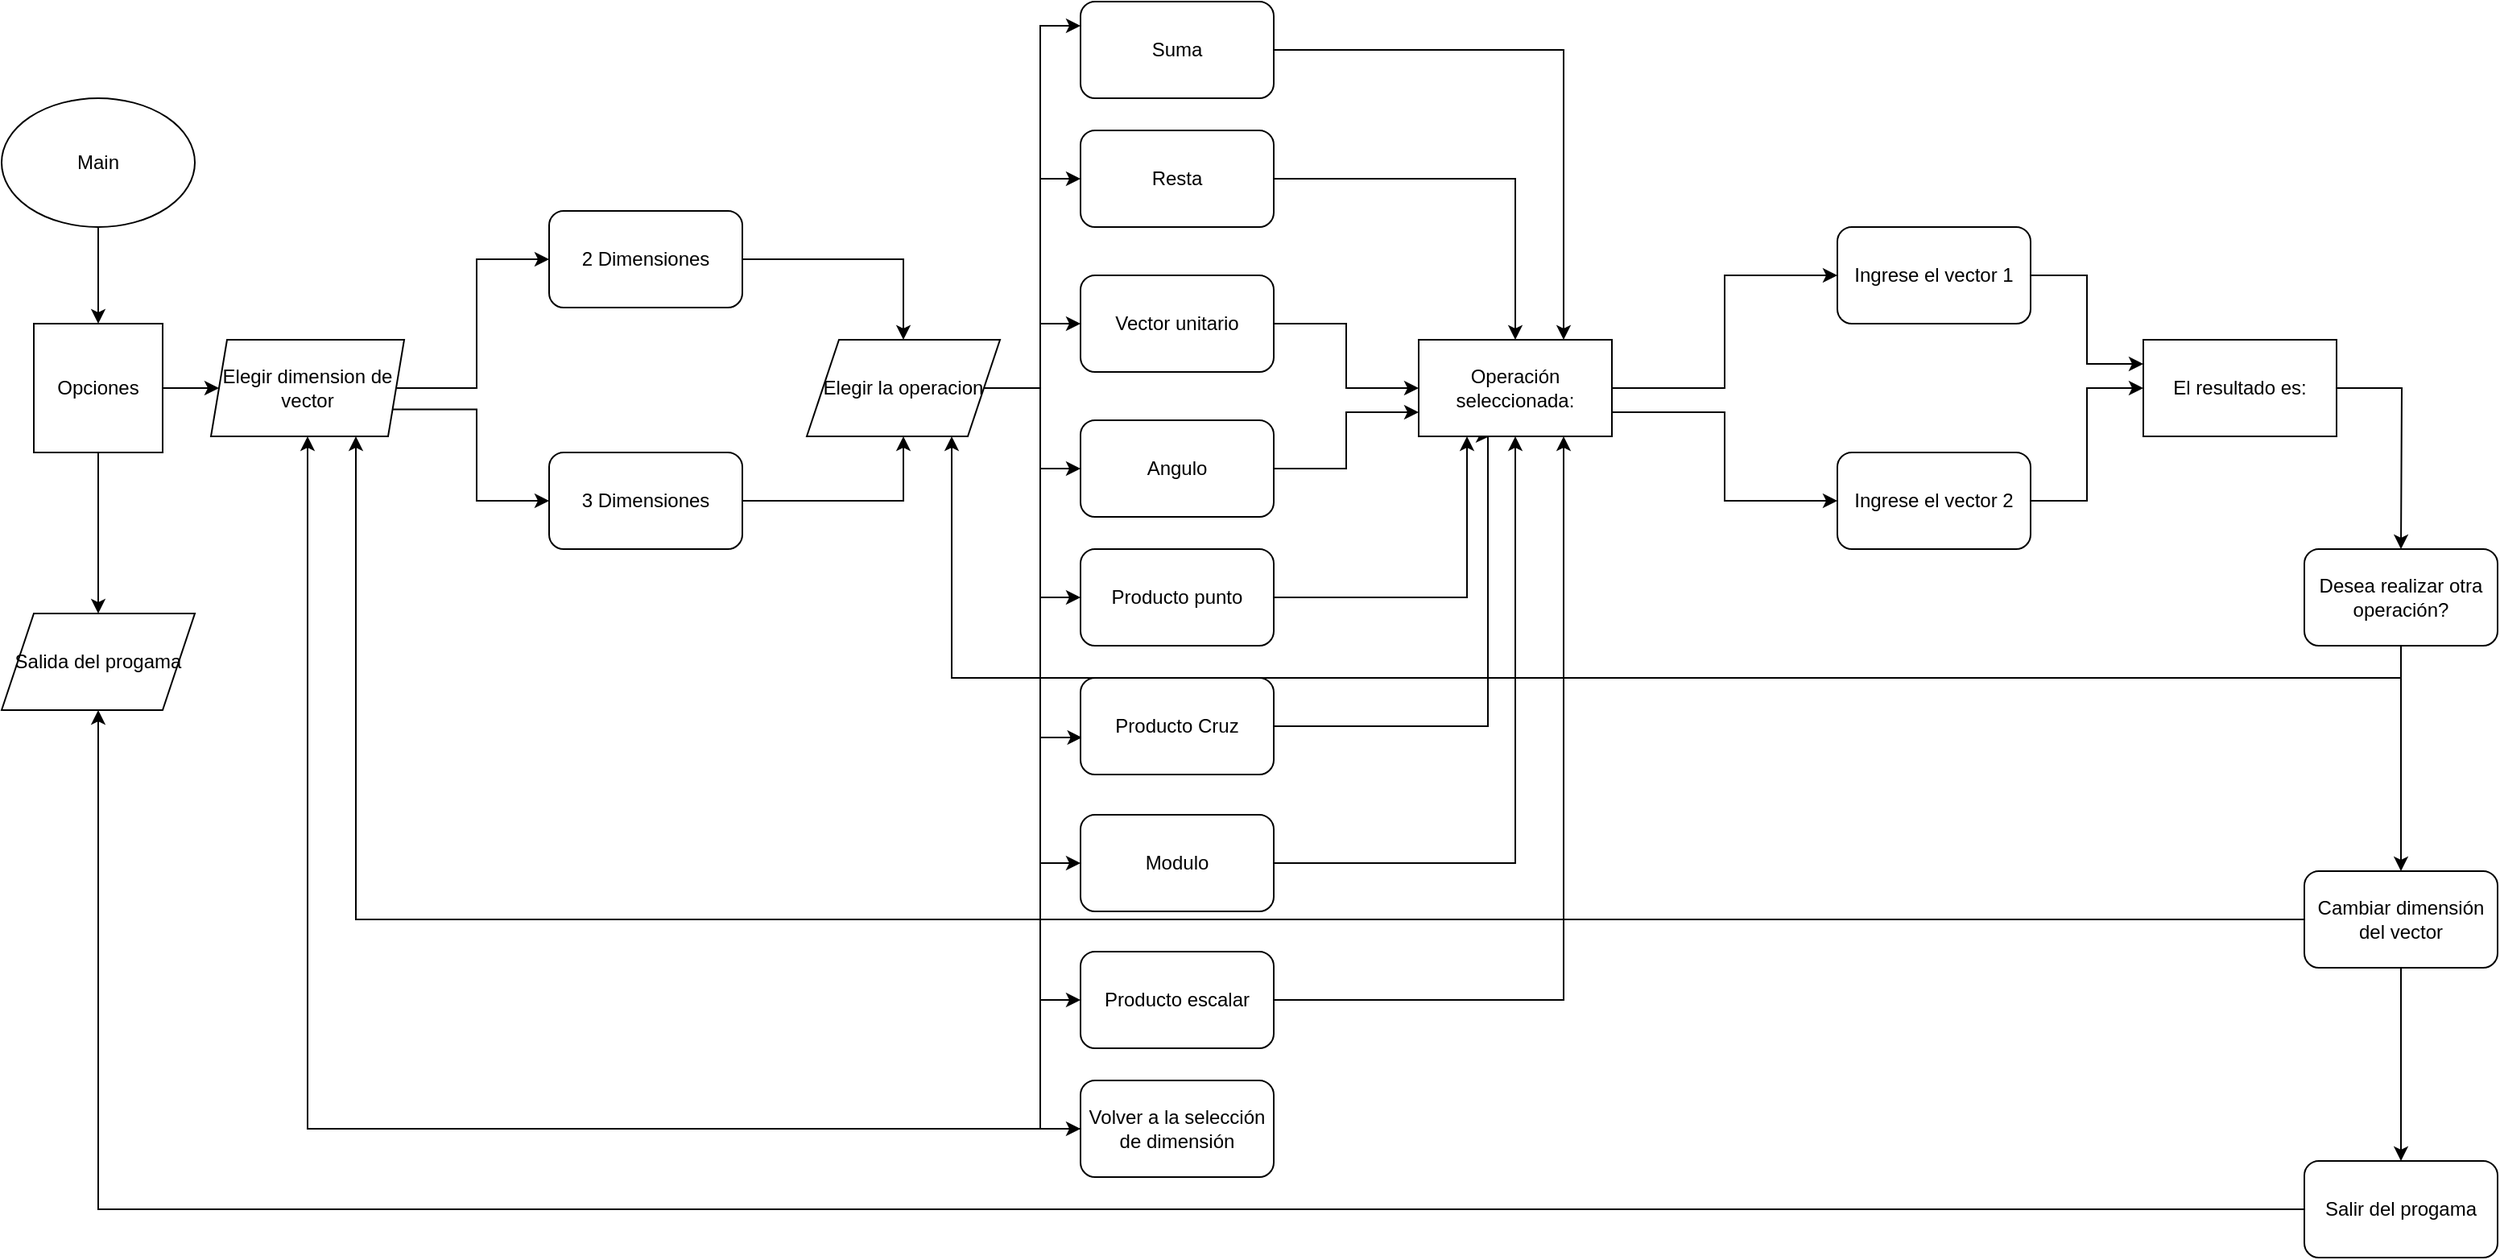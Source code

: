 <mxfile version="20.4.0" type="device" pages="2"><diagram id="z46qVbTqmk4FGrl7Hj8W" name="Página-1"><mxGraphModel dx="2595" dy="1463" grid="1" gridSize="10" guides="1" tooltips="1" connect="1" arrows="1" fold="1" page="1" pageScale="1" pageWidth="1600" pageHeight="900" background="none" math="0" shadow="0"><root><mxCell id="0"/><mxCell id="1" parent="0"/><mxCell id="XNPdj5AVDO4fs1qgY6Q1-5" style="edgeStyle=orthogonalEdgeStyle;rounded=0;orthogonalLoop=1;jettySize=auto;html=1;entryX=0.5;entryY=0;entryDx=0;entryDy=0;" edge="1" parent="1" source="XNPdj5AVDO4fs1qgY6Q1-1" target="XNPdj5AVDO4fs1qgY6Q1-2"><mxGeometry relative="1" as="geometry"/></mxCell><mxCell id="XNPdj5AVDO4fs1qgY6Q1-1" value="Main" style="ellipse;whiteSpace=wrap;html=1;" vertex="1" parent="1"><mxGeometry y="80" width="120" height="80" as="geometry"/></mxCell><mxCell id="XNPdj5AVDO4fs1qgY6Q1-4" style="edgeStyle=orthogonalEdgeStyle;rounded=0;orthogonalLoop=1;jettySize=auto;html=1;entryX=0.5;entryY=0;entryDx=0;entryDy=0;" edge="1" parent="1" source="XNPdj5AVDO4fs1qgY6Q1-2" target="XNPdj5AVDO4fs1qgY6Q1-3"><mxGeometry relative="1" as="geometry"/></mxCell><mxCell id="XNPdj5AVDO4fs1qgY6Q1-9" value="" style="edgeStyle=orthogonalEdgeStyle;rounded=0;orthogonalLoop=1;jettySize=auto;html=1;" edge="1" parent="1" source="XNPdj5AVDO4fs1qgY6Q1-2" target="XNPdj5AVDO4fs1qgY6Q1-6"><mxGeometry relative="1" as="geometry"/></mxCell><mxCell id="XNPdj5AVDO4fs1qgY6Q1-2" value="Opciones" style="whiteSpace=wrap;html=1;aspect=fixed;" vertex="1" parent="1"><mxGeometry x="20" y="220" width="80" height="80" as="geometry"/></mxCell><mxCell id="XNPdj5AVDO4fs1qgY6Q1-3" value="Salida del progama" style="shape=parallelogram;perimeter=parallelogramPerimeter;whiteSpace=wrap;html=1;fixedSize=1;" vertex="1" parent="1"><mxGeometry y="400" width="120" height="60" as="geometry"/></mxCell><mxCell id="XNPdj5AVDO4fs1qgY6Q1-15" style="edgeStyle=orthogonalEdgeStyle;rounded=0;orthogonalLoop=1;jettySize=auto;html=1;exitX=1;exitY=0.5;exitDx=0;exitDy=0;entryX=0;entryY=0.5;entryDx=0;entryDy=0;" edge="1" parent="1" source="XNPdj5AVDO4fs1qgY6Q1-6" target="XNPdj5AVDO4fs1qgY6Q1-12"><mxGeometry relative="1" as="geometry"/></mxCell><mxCell id="XNPdj5AVDO4fs1qgY6Q1-18" style="edgeStyle=orthogonalEdgeStyle;rounded=0;orthogonalLoop=1;jettySize=auto;html=1;exitX=1;exitY=0.75;exitDx=0;exitDy=0;entryX=0;entryY=0.5;entryDx=0;entryDy=0;" edge="1" parent="1" source="XNPdj5AVDO4fs1qgY6Q1-6" target="XNPdj5AVDO4fs1qgY6Q1-13"><mxGeometry relative="1" as="geometry"/></mxCell><mxCell id="XNPdj5AVDO4fs1qgY6Q1-6" value="Elegir dimension de vector" style="shape=parallelogram;perimeter=parallelogramPerimeter;whiteSpace=wrap;html=1;fixedSize=1;size=10;" vertex="1" parent="1"><mxGeometry x="130" y="230" width="120" height="60" as="geometry"/></mxCell><mxCell id="XNPdj5AVDO4fs1qgY6Q1-21" style="edgeStyle=orthogonalEdgeStyle;rounded=0;orthogonalLoop=1;jettySize=auto;html=1;" edge="1" parent="1" source="XNPdj5AVDO4fs1qgY6Q1-12" target="XNPdj5AVDO4fs1qgY6Q1-19"><mxGeometry relative="1" as="geometry"/></mxCell><mxCell id="XNPdj5AVDO4fs1qgY6Q1-12" value="2 Dimensiones" style="rounded=1;whiteSpace=wrap;html=1;" vertex="1" parent="1"><mxGeometry x="340" y="150" width="120" height="60" as="geometry"/></mxCell><mxCell id="XNPdj5AVDO4fs1qgY6Q1-22" style="edgeStyle=orthogonalEdgeStyle;rounded=0;orthogonalLoop=1;jettySize=auto;html=1;exitX=1;exitY=0.5;exitDx=0;exitDy=0;" edge="1" parent="1" source="XNPdj5AVDO4fs1qgY6Q1-13" target="XNPdj5AVDO4fs1qgY6Q1-19"><mxGeometry relative="1" as="geometry"/></mxCell><mxCell id="XNPdj5AVDO4fs1qgY6Q1-13" value="3 Dimensiones" style="rounded=1;whiteSpace=wrap;html=1;" vertex="1" parent="1"><mxGeometry x="340" y="300" width="120" height="60" as="geometry"/></mxCell><mxCell id="XNPdj5AVDO4fs1qgY6Q1-34" style="edgeStyle=orthogonalEdgeStyle;rounded=0;orthogonalLoop=1;jettySize=auto;html=1;entryX=0;entryY=0.25;entryDx=0;entryDy=0;" edge="1" parent="1" source="XNPdj5AVDO4fs1qgY6Q1-19" target="XNPdj5AVDO4fs1qgY6Q1-23"><mxGeometry relative="1" as="geometry"/></mxCell><mxCell id="XNPdj5AVDO4fs1qgY6Q1-35" style="edgeStyle=orthogonalEdgeStyle;rounded=0;orthogonalLoop=1;jettySize=auto;html=1;entryX=0;entryY=0.5;entryDx=0;entryDy=0;" edge="1" parent="1" source="XNPdj5AVDO4fs1qgY6Q1-19" target="XNPdj5AVDO4fs1qgY6Q1-24"><mxGeometry relative="1" as="geometry"/></mxCell><mxCell id="XNPdj5AVDO4fs1qgY6Q1-36" style="edgeStyle=orthogonalEdgeStyle;rounded=0;orthogonalLoop=1;jettySize=auto;html=1;" edge="1" parent="1" source="XNPdj5AVDO4fs1qgY6Q1-19" target="XNPdj5AVDO4fs1qgY6Q1-25"><mxGeometry relative="1" as="geometry"/></mxCell><mxCell id="XNPdj5AVDO4fs1qgY6Q1-37" style="edgeStyle=orthogonalEdgeStyle;rounded=0;orthogonalLoop=1;jettySize=auto;html=1;entryX=0;entryY=0.5;entryDx=0;entryDy=0;" edge="1" parent="1" source="XNPdj5AVDO4fs1qgY6Q1-19" target="XNPdj5AVDO4fs1qgY6Q1-26"><mxGeometry relative="1" as="geometry"/></mxCell><mxCell id="XNPdj5AVDO4fs1qgY6Q1-38" style="edgeStyle=orthogonalEdgeStyle;rounded=0;orthogonalLoop=1;jettySize=auto;html=1;entryX=0;entryY=0.5;entryDx=0;entryDy=0;" edge="1" parent="1" source="XNPdj5AVDO4fs1qgY6Q1-19" target="XNPdj5AVDO4fs1qgY6Q1-27"><mxGeometry relative="1" as="geometry"/></mxCell><mxCell id="XNPdj5AVDO4fs1qgY6Q1-39" style="edgeStyle=orthogonalEdgeStyle;rounded=0;orthogonalLoop=1;jettySize=auto;html=1;entryX=0.007;entryY=0.617;entryDx=0;entryDy=0;entryPerimeter=0;" edge="1" parent="1" source="XNPdj5AVDO4fs1qgY6Q1-19" target="XNPdj5AVDO4fs1qgY6Q1-28"><mxGeometry relative="1" as="geometry"/></mxCell><mxCell id="XNPdj5AVDO4fs1qgY6Q1-40" style="edgeStyle=orthogonalEdgeStyle;rounded=0;orthogonalLoop=1;jettySize=auto;html=1;entryX=0;entryY=0.5;entryDx=0;entryDy=0;" edge="1" parent="1" source="XNPdj5AVDO4fs1qgY6Q1-19" target="XNPdj5AVDO4fs1qgY6Q1-29"><mxGeometry relative="1" as="geometry"/></mxCell><mxCell id="XNPdj5AVDO4fs1qgY6Q1-41" style="edgeStyle=orthogonalEdgeStyle;rounded=0;orthogonalLoop=1;jettySize=auto;html=1;entryX=0;entryY=0.5;entryDx=0;entryDy=0;" edge="1" parent="1" source="XNPdj5AVDO4fs1qgY6Q1-19" target="XNPdj5AVDO4fs1qgY6Q1-30"><mxGeometry relative="1" as="geometry"/></mxCell><mxCell id="XNPdj5AVDO4fs1qgY6Q1-42" style="edgeStyle=orthogonalEdgeStyle;rounded=0;orthogonalLoop=1;jettySize=auto;html=1;entryX=0;entryY=0.5;entryDx=0;entryDy=0;" edge="1" parent="1" source="XNPdj5AVDO4fs1qgY6Q1-19" target="XNPdj5AVDO4fs1qgY6Q1-31"><mxGeometry relative="1" as="geometry"/></mxCell><mxCell id="XNPdj5AVDO4fs1qgY6Q1-19" value="Elegir la operacion" style="shape=parallelogram;perimeter=parallelogramPerimeter;whiteSpace=wrap;html=1;fixedSize=1;" vertex="1" parent="1"><mxGeometry x="500" y="230" width="120" height="60" as="geometry"/></mxCell><mxCell id="jjmZjCHJbBwbndmwfa4u-12" style="edgeStyle=orthogonalEdgeStyle;rounded=0;orthogonalLoop=1;jettySize=auto;html=1;entryX=0.75;entryY=0;entryDx=0;entryDy=0;" edge="1" parent="1" source="XNPdj5AVDO4fs1qgY6Q1-23" target="jjmZjCHJbBwbndmwfa4u-1"><mxGeometry relative="1" as="geometry"/></mxCell><mxCell id="XNPdj5AVDO4fs1qgY6Q1-23" value="Suma" style="rounded=1;whiteSpace=wrap;html=1;" vertex="1" parent="1"><mxGeometry x="670" y="20" width="120" height="60" as="geometry"/></mxCell><mxCell id="jjmZjCHJbBwbndmwfa4u-11" style="edgeStyle=orthogonalEdgeStyle;rounded=0;orthogonalLoop=1;jettySize=auto;html=1;entryX=0.5;entryY=0;entryDx=0;entryDy=0;" edge="1" parent="1" source="XNPdj5AVDO4fs1qgY6Q1-24" target="jjmZjCHJbBwbndmwfa4u-1"><mxGeometry relative="1" as="geometry"/></mxCell><mxCell id="XNPdj5AVDO4fs1qgY6Q1-24" value="Resta" style="rounded=1;whiteSpace=wrap;html=1;" vertex="1" parent="1"><mxGeometry x="670" y="100" width="120" height="60" as="geometry"/></mxCell><mxCell id="jjmZjCHJbBwbndmwfa4u-7" style="edgeStyle=orthogonalEdgeStyle;rounded=0;orthogonalLoop=1;jettySize=auto;html=1;" edge="1" parent="1" source="XNPdj5AVDO4fs1qgY6Q1-25" target="jjmZjCHJbBwbndmwfa4u-1"><mxGeometry relative="1" as="geometry"/></mxCell><mxCell id="XNPdj5AVDO4fs1qgY6Q1-25" value="Vector unitario" style="rounded=1;whiteSpace=wrap;html=1;" vertex="1" parent="1"><mxGeometry x="670" y="190" width="120" height="60" as="geometry"/></mxCell><mxCell id="jjmZjCHJbBwbndmwfa4u-13" style="edgeStyle=orthogonalEdgeStyle;rounded=0;orthogonalLoop=1;jettySize=auto;html=1;entryX=0;entryY=0.75;entryDx=0;entryDy=0;" edge="1" parent="1" source="XNPdj5AVDO4fs1qgY6Q1-26" target="jjmZjCHJbBwbndmwfa4u-1"><mxGeometry relative="1" as="geometry"/></mxCell><mxCell id="XNPdj5AVDO4fs1qgY6Q1-26" value="Angulo" style="rounded=1;whiteSpace=wrap;html=1;" vertex="1" parent="1"><mxGeometry x="670" y="280" width="120" height="60" as="geometry"/></mxCell><mxCell id="jjmZjCHJbBwbndmwfa4u-16" style="edgeStyle=orthogonalEdgeStyle;rounded=0;orthogonalLoop=1;jettySize=auto;html=1;entryX=0.25;entryY=1;entryDx=0;entryDy=0;" edge="1" parent="1" source="XNPdj5AVDO4fs1qgY6Q1-27" target="jjmZjCHJbBwbndmwfa4u-1"><mxGeometry relative="1" as="geometry"/></mxCell><mxCell id="XNPdj5AVDO4fs1qgY6Q1-27" value="Producto punto" style="rounded=1;whiteSpace=wrap;html=1;" vertex="1" parent="1"><mxGeometry x="670" y="360" width="120" height="60" as="geometry"/></mxCell><mxCell id="jjmZjCHJbBwbndmwfa4u-15" style="edgeStyle=orthogonalEdgeStyle;rounded=0;orthogonalLoop=1;jettySize=auto;html=1;exitX=1;exitY=0.5;exitDx=0;exitDy=0;entryX=0.372;entryY=0.994;entryDx=0;entryDy=0;entryPerimeter=0;" edge="1" parent="1" source="XNPdj5AVDO4fs1qgY6Q1-28" target="jjmZjCHJbBwbndmwfa4u-1"><mxGeometry relative="1" as="geometry"><Array as="points"><mxPoint x="923" y="470"/><mxPoint x="923" y="290"/></Array></mxGeometry></mxCell><mxCell id="XNPdj5AVDO4fs1qgY6Q1-28" value="Producto Cruz" style="rounded=1;whiteSpace=wrap;html=1;" vertex="1" parent="1"><mxGeometry x="670" y="440" width="120" height="60" as="geometry"/></mxCell><mxCell id="jjmZjCHJbBwbndmwfa4u-10" style="edgeStyle=orthogonalEdgeStyle;rounded=0;orthogonalLoop=1;jettySize=auto;html=1;entryX=0.5;entryY=1;entryDx=0;entryDy=0;" edge="1" parent="1" source="XNPdj5AVDO4fs1qgY6Q1-29" target="jjmZjCHJbBwbndmwfa4u-1"><mxGeometry relative="1" as="geometry"/></mxCell><mxCell id="XNPdj5AVDO4fs1qgY6Q1-29" value="Modulo" style="rounded=1;whiteSpace=wrap;html=1;" vertex="1" parent="1"><mxGeometry x="670" y="525" width="120" height="60" as="geometry"/></mxCell><mxCell id="jjmZjCHJbBwbndmwfa4u-17" style="edgeStyle=orthogonalEdgeStyle;rounded=0;orthogonalLoop=1;jettySize=auto;html=1;entryX=0.75;entryY=1;entryDx=0;entryDy=0;" edge="1" parent="1" source="XNPdj5AVDO4fs1qgY6Q1-30" target="jjmZjCHJbBwbndmwfa4u-1"><mxGeometry relative="1" as="geometry"/></mxCell><mxCell id="XNPdj5AVDO4fs1qgY6Q1-30" value="Producto escalar" style="rounded=1;whiteSpace=wrap;html=1;" vertex="1" parent="1"><mxGeometry x="670" y="610" width="120" height="60" as="geometry"/></mxCell><mxCell id="XNPdj5AVDO4fs1qgY6Q1-49" style="edgeStyle=orthogonalEdgeStyle;rounded=0;orthogonalLoop=1;jettySize=auto;html=1;entryX=0.5;entryY=1;entryDx=0;entryDy=0;" edge="1" parent="1" source="XNPdj5AVDO4fs1qgY6Q1-31" target="XNPdj5AVDO4fs1qgY6Q1-6"><mxGeometry relative="1" as="geometry"/></mxCell><mxCell id="XNPdj5AVDO4fs1qgY6Q1-31" value="Volver a la selección de dimensión" style="rounded=1;whiteSpace=wrap;html=1;" vertex="1" parent="1"><mxGeometry x="670" y="690" width="120" height="60" as="geometry"/></mxCell><mxCell id="jjmZjCHJbBwbndmwfa4u-24" style="edgeStyle=orthogonalEdgeStyle;rounded=0;orthogonalLoop=1;jettySize=auto;html=1;entryX=0;entryY=0.5;entryDx=0;entryDy=0;" edge="1" parent="1" source="jjmZjCHJbBwbndmwfa4u-1" target="jjmZjCHJbBwbndmwfa4u-23"><mxGeometry relative="1" as="geometry"/></mxCell><mxCell id="jjmZjCHJbBwbndmwfa4u-25" style="edgeStyle=orthogonalEdgeStyle;rounded=0;orthogonalLoop=1;jettySize=auto;html=1;exitX=1;exitY=0.75;exitDx=0;exitDy=0;entryX=0;entryY=0.5;entryDx=0;entryDy=0;" edge="1" parent="1" source="jjmZjCHJbBwbndmwfa4u-1" target="jjmZjCHJbBwbndmwfa4u-22"><mxGeometry relative="1" as="geometry"/></mxCell><mxCell id="jjmZjCHJbBwbndmwfa4u-1" value="Operación seleccionada:" style="shape=parallelogram;perimeter=parallelogramPerimeter;whiteSpace=wrap;html=1;fixedSize=1;size=-10;" vertex="1" parent="1"><mxGeometry x="880" y="230" width="120" height="60" as="geometry"/></mxCell><mxCell id="jjmZjCHJbBwbndmwfa4u-27" style="edgeStyle=orthogonalEdgeStyle;rounded=0;orthogonalLoop=1;jettySize=auto;html=1;entryX=0;entryY=0.5;entryDx=0;entryDy=0;" edge="1" parent="1" source="jjmZjCHJbBwbndmwfa4u-22" target="jjmZjCHJbBwbndmwfa4u-26"><mxGeometry relative="1" as="geometry"/></mxCell><mxCell id="jjmZjCHJbBwbndmwfa4u-22" value="Ingrese el vector 2" style="rounded=1;whiteSpace=wrap;html=1;" vertex="1" parent="1"><mxGeometry x="1140" y="300" width="120" height="60" as="geometry"/></mxCell><mxCell id="jjmZjCHJbBwbndmwfa4u-28" style="edgeStyle=orthogonalEdgeStyle;rounded=0;orthogonalLoop=1;jettySize=auto;html=1;entryX=0;entryY=0.25;entryDx=0;entryDy=0;" edge="1" parent="1" source="jjmZjCHJbBwbndmwfa4u-23" target="jjmZjCHJbBwbndmwfa4u-26"><mxGeometry relative="1" as="geometry"/></mxCell><mxCell id="jjmZjCHJbBwbndmwfa4u-23" value="Ingrese el vector 1" style="rounded=1;whiteSpace=wrap;html=1;" vertex="1" parent="1"><mxGeometry x="1140" y="160" width="120" height="60" as="geometry"/></mxCell><mxCell id="jjmZjCHJbBwbndmwfa4u-31" style="edgeStyle=orthogonalEdgeStyle;rounded=0;orthogonalLoop=1;jettySize=auto;html=1;entryX=0.5;entryY=0;entryDx=0;entryDy=0;" edge="1" parent="1" source="jjmZjCHJbBwbndmwfa4u-26"><mxGeometry relative="1" as="geometry"><mxPoint x="1490" y="360" as="targetPoint"/></mxGeometry></mxCell><mxCell id="jjmZjCHJbBwbndmwfa4u-26" value="El resultado es:" style="rounded=0;whiteSpace=wrap;html=1;" vertex="1" parent="1"><mxGeometry x="1330" y="230" width="120" height="60" as="geometry"/></mxCell><mxCell id="jjmZjCHJbBwbndmwfa4u-35" style="edgeStyle=orthogonalEdgeStyle;rounded=0;orthogonalLoop=1;jettySize=auto;html=1;exitX=0.5;exitY=1;exitDx=0;exitDy=0;entryX=0.75;entryY=1;entryDx=0;entryDy=0;" edge="1" parent="1" source="jjmZjCHJbBwbndmwfa4u-32" target="XNPdj5AVDO4fs1qgY6Q1-19"><mxGeometry relative="1" as="geometry"/></mxCell><mxCell id="jjmZjCHJbBwbndmwfa4u-42" style="edgeStyle=orthogonalEdgeStyle;rounded=0;orthogonalLoop=1;jettySize=auto;html=1;entryX=0.5;entryY=0;entryDx=0;entryDy=0;" edge="1" parent="1" source="jjmZjCHJbBwbndmwfa4u-32" target="jjmZjCHJbBwbndmwfa4u-36"><mxGeometry relative="1" as="geometry"><mxPoint x="1550" y="540" as="targetPoint"/></mxGeometry></mxCell><mxCell id="jjmZjCHJbBwbndmwfa4u-32" value="Desea realizar otra operación?&lt;br&gt;" style="rounded=1;whiteSpace=wrap;html=1;" vertex="1" parent="1"><mxGeometry x="1430" y="360" width="120" height="60" as="geometry"/></mxCell><mxCell id="jjmZjCHJbBwbndmwfa4u-39" style="edgeStyle=orthogonalEdgeStyle;rounded=0;orthogonalLoop=1;jettySize=auto;html=1;entryX=0.75;entryY=1;entryDx=0;entryDy=0;" edge="1" parent="1" source="jjmZjCHJbBwbndmwfa4u-36" target="XNPdj5AVDO4fs1qgY6Q1-6"><mxGeometry relative="1" as="geometry"/></mxCell><mxCell id="jjmZjCHJbBwbndmwfa4u-46" style="edgeStyle=orthogonalEdgeStyle;rounded=0;orthogonalLoop=1;jettySize=auto;html=1;entryX=0.5;entryY=0;entryDx=0;entryDy=0;" edge="1" parent="1" source="jjmZjCHJbBwbndmwfa4u-36" target="jjmZjCHJbBwbndmwfa4u-43"><mxGeometry relative="1" as="geometry"/></mxCell><mxCell id="jjmZjCHJbBwbndmwfa4u-36" value="Cambiar dimensión del vector" style="rounded=1;whiteSpace=wrap;html=1;" vertex="1" parent="1"><mxGeometry x="1430" y="560" width="120" height="60" as="geometry"/></mxCell><mxCell id="jjmZjCHJbBwbndmwfa4u-45" style="edgeStyle=orthogonalEdgeStyle;rounded=0;orthogonalLoop=1;jettySize=auto;html=1;entryX=0.5;entryY=1;entryDx=0;entryDy=0;" edge="1" parent="1" source="jjmZjCHJbBwbndmwfa4u-43" target="XNPdj5AVDO4fs1qgY6Q1-3"><mxGeometry relative="1" as="geometry"/></mxCell><mxCell id="jjmZjCHJbBwbndmwfa4u-43" value="Salir del progama" style="rounded=1;whiteSpace=wrap;html=1;" vertex="1" parent="1"><mxGeometry x="1430" y="740" width="120" height="60" as="geometry"/></mxCell></root></mxGraphModel></diagram><diagram id="Yqy6F1DsBveIvbg6Eojh" name="Página-2"><mxGraphModel dx="1038" dy="585" grid="1" gridSize="10" guides="1" tooltips="1" connect="1" arrows="1" fold="1" page="1" pageScale="1" pageWidth="827" pageHeight="1169" math="0" shadow="0"><root><mxCell id="0"/><mxCell id="1" parent="0"/></root></mxGraphModel></diagram></mxfile>